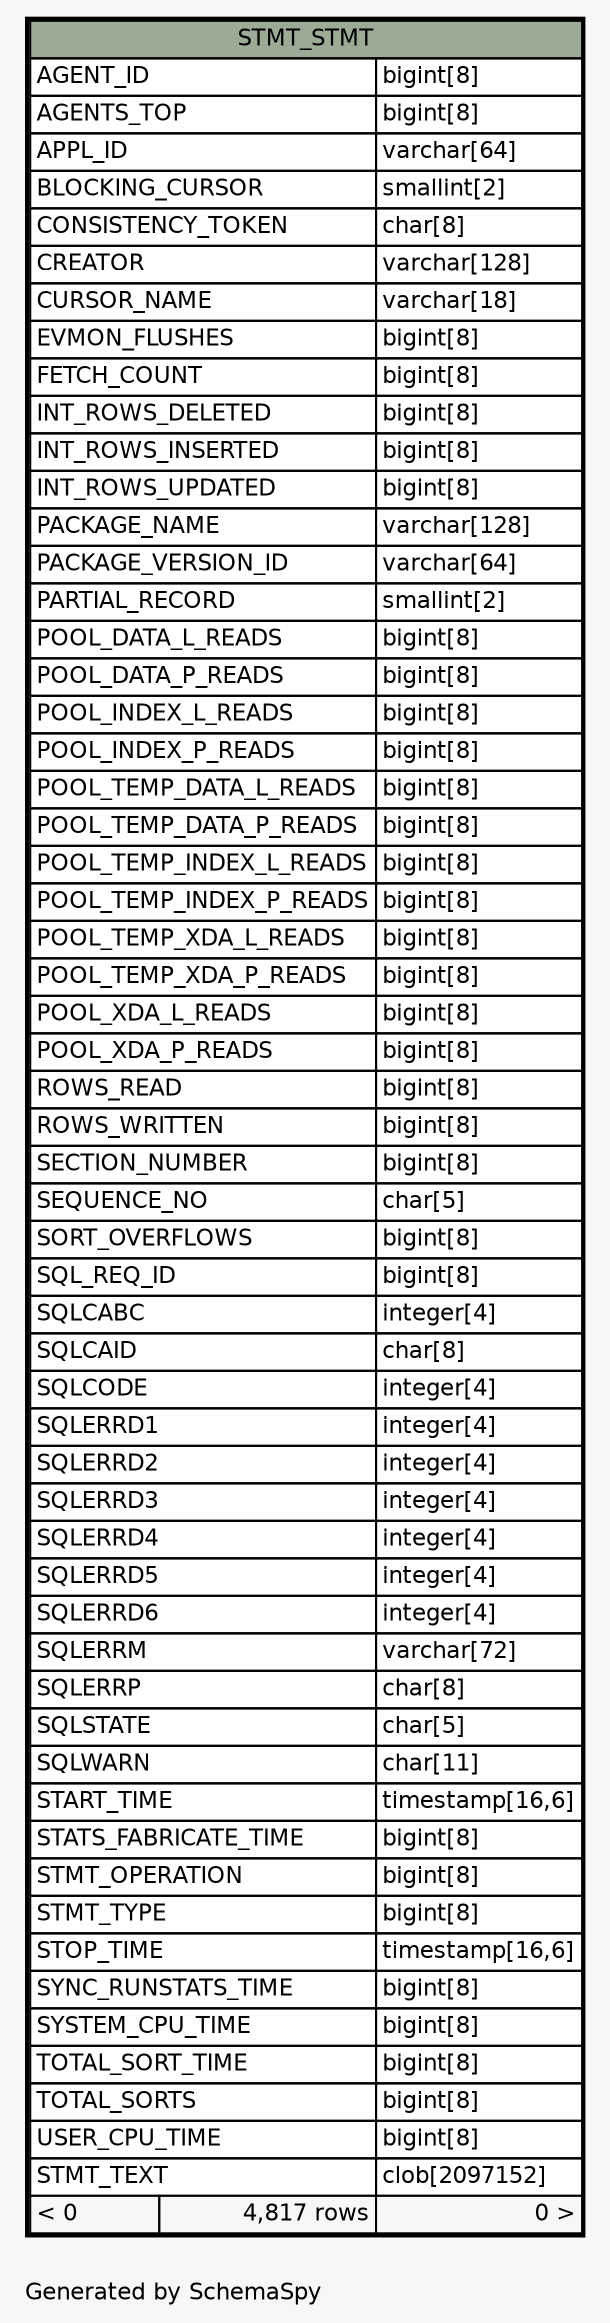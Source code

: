 // dot 2.38.0 on Windows 10 10.0
// SchemaSpy rev Unknown
digraph "oneDegreeRelationshipsDiagram" {
  graph [
    rankdir="RL"
    bgcolor="#f7f7f7"
    label="\nGenerated by SchemaSpy"
    labeljust="l"
    nodesep="0.18"
    ranksep="0.46"
    fontname="Helvetica"
    fontsize="11"
  ];
  node [
    fontname="Helvetica"
    fontsize="11"
    shape="plaintext"
  ];
  edge [
    arrowsize="0.8"
  ];
  "STMT_STMT" [
    label=<
    <TABLE BORDER="2" CELLBORDER="1" CELLSPACING="0" BGCOLOR="#ffffff">
      <TR><TD COLSPAN="3" BGCOLOR="#9bab96" ALIGN="CENTER">STMT_STMT</TD></TR>
      <TR><TD PORT="AGENT_ID" COLSPAN="2" ALIGN="LEFT">AGENT_ID</TD><TD PORT="AGENT_ID.type" ALIGN="LEFT">bigint[8]</TD></TR>
      <TR><TD PORT="AGENTS_TOP" COLSPAN="2" ALIGN="LEFT">AGENTS_TOP</TD><TD PORT="AGENTS_TOP.type" ALIGN="LEFT">bigint[8]</TD></TR>
      <TR><TD PORT="APPL_ID" COLSPAN="2" ALIGN="LEFT">APPL_ID</TD><TD PORT="APPL_ID.type" ALIGN="LEFT">varchar[64]</TD></TR>
      <TR><TD PORT="BLOCKING_CURSOR" COLSPAN="2" ALIGN="LEFT">BLOCKING_CURSOR</TD><TD PORT="BLOCKING_CURSOR.type" ALIGN="LEFT">smallint[2]</TD></TR>
      <TR><TD PORT="CONSISTENCY_TOKEN" COLSPAN="2" ALIGN="LEFT">CONSISTENCY_TOKEN</TD><TD PORT="CONSISTENCY_TOKEN.type" ALIGN="LEFT">char[8]</TD></TR>
      <TR><TD PORT="CREATOR" COLSPAN="2" ALIGN="LEFT">CREATOR</TD><TD PORT="CREATOR.type" ALIGN="LEFT">varchar[128]</TD></TR>
      <TR><TD PORT="CURSOR_NAME" COLSPAN="2" ALIGN="LEFT">CURSOR_NAME</TD><TD PORT="CURSOR_NAME.type" ALIGN="LEFT">varchar[18]</TD></TR>
      <TR><TD PORT="EVMON_FLUSHES" COLSPAN="2" ALIGN="LEFT">EVMON_FLUSHES</TD><TD PORT="EVMON_FLUSHES.type" ALIGN="LEFT">bigint[8]</TD></TR>
      <TR><TD PORT="FETCH_COUNT" COLSPAN="2" ALIGN="LEFT">FETCH_COUNT</TD><TD PORT="FETCH_COUNT.type" ALIGN="LEFT">bigint[8]</TD></TR>
      <TR><TD PORT="INT_ROWS_DELETED" COLSPAN="2" ALIGN="LEFT">INT_ROWS_DELETED</TD><TD PORT="INT_ROWS_DELETED.type" ALIGN="LEFT">bigint[8]</TD></TR>
      <TR><TD PORT="INT_ROWS_INSERTED" COLSPAN="2" ALIGN="LEFT">INT_ROWS_INSERTED</TD><TD PORT="INT_ROWS_INSERTED.type" ALIGN="LEFT">bigint[8]</TD></TR>
      <TR><TD PORT="INT_ROWS_UPDATED" COLSPAN="2" ALIGN="LEFT">INT_ROWS_UPDATED</TD><TD PORT="INT_ROWS_UPDATED.type" ALIGN="LEFT">bigint[8]</TD></TR>
      <TR><TD PORT="PACKAGE_NAME" COLSPAN="2" ALIGN="LEFT">PACKAGE_NAME</TD><TD PORT="PACKAGE_NAME.type" ALIGN="LEFT">varchar[128]</TD></TR>
      <TR><TD PORT="PACKAGE_VERSION_ID" COLSPAN="2" ALIGN="LEFT">PACKAGE_VERSION_ID</TD><TD PORT="PACKAGE_VERSION_ID.type" ALIGN="LEFT">varchar[64]</TD></TR>
      <TR><TD PORT="PARTIAL_RECORD" COLSPAN="2" ALIGN="LEFT">PARTIAL_RECORD</TD><TD PORT="PARTIAL_RECORD.type" ALIGN="LEFT">smallint[2]</TD></TR>
      <TR><TD PORT="POOL_DATA_L_READS" COLSPAN="2" ALIGN="LEFT">POOL_DATA_L_READS</TD><TD PORT="POOL_DATA_L_READS.type" ALIGN="LEFT">bigint[8]</TD></TR>
      <TR><TD PORT="POOL_DATA_P_READS" COLSPAN="2" ALIGN="LEFT">POOL_DATA_P_READS</TD><TD PORT="POOL_DATA_P_READS.type" ALIGN="LEFT">bigint[8]</TD></TR>
      <TR><TD PORT="POOL_INDEX_L_READS" COLSPAN="2" ALIGN="LEFT">POOL_INDEX_L_READS</TD><TD PORT="POOL_INDEX_L_READS.type" ALIGN="LEFT">bigint[8]</TD></TR>
      <TR><TD PORT="POOL_INDEX_P_READS" COLSPAN="2" ALIGN="LEFT">POOL_INDEX_P_READS</TD><TD PORT="POOL_INDEX_P_READS.type" ALIGN="LEFT">bigint[8]</TD></TR>
      <TR><TD PORT="POOL_TEMP_DATA_L_READS" COLSPAN="2" ALIGN="LEFT">POOL_TEMP_DATA_L_READS</TD><TD PORT="POOL_TEMP_DATA_L_READS.type" ALIGN="LEFT">bigint[8]</TD></TR>
      <TR><TD PORT="POOL_TEMP_DATA_P_READS" COLSPAN="2" ALIGN="LEFT">POOL_TEMP_DATA_P_READS</TD><TD PORT="POOL_TEMP_DATA_P_READS.type" ALIGN="LEFT">bigint[8]</TD></TR>
      <TR><TD PORT="POOL_TEMP_INDEX_L_READS" COLSPAN="2" ALIGN="LEFT">POOL_TEMP_INDEX_L_READS</TD><TD PORT="POOL_TEMP_INDEX_L_READS.type" ALIGN="LEFT">bigint[8]</TD></TR>
      <TR><TD PORT="POOL_TEMP_INDEX_P_READS" COLSPAN="2" ALIGN="LEFT">POOL_TEMP_INDEX_P_READS</TD><TD PORT="POOL_TEMP_INDEX_P_READS.type" ALIGN="LEFT">bigint[8]</TD></TR>
      <TR><TD PORT="POOL_TEMP_XDA_L_READS" COLSPAN="2" ALIGN="LEFT">POOL_TEMP_XDA_L_READS</TD><TD PORT="POOL_TEMP_XDA_L_READS.type" ALIGN="LEFT">bigint[8]</TD></TR>
      <TR><TD PORT="POOL_TEMP_XDA_P_READS" COLSPAN="2" ALIGN="LEFT">POOL_TEMP_XDA_P_READS</TD><TD PORT="POOL_TEMP_XDA_P_READS.type" ALIGN="LEFT">bigint[8]</TD></TR>
      <TR><TD PORT="POOL_XDA_L_READS" COLSPAN="2" ALIGN="LEFT">POOL_XDA_L_READS</TD><TD PORT="POOL_XDA_L_READS.type" ALIGN="LEFT">bigint[8]</TD></TR>
      <TR><TD PORT="POOL_XDA_P_READS" COLSPAN="2" ALIGN="LEFT">POOL_XDA_P_READS</TD><TD PORT="POOL_XDA_P_READS.type" ALIGN="LEFT">bigint[8]</TD></TR>
      <TR><TD PORT="ROWS_READ" COLSPAN="2" ALIGN="LEFT">ROWS_READ</TD><TD PORT="ROWS_READ.type" ALIGN="LEFT">bigint[8]</TD></TR>
      <TR><TD PORT="ROWS_WRITTEN" COLSPAN="2" ALIGN="LEFT">ROWS_WRITTEN</TD><TD PORT="ROWS_WRITTEN.type" ALIGN="LEFT">bigint[8]</TD></TR>
      <TR><TD PORT="SECTION_NUMBER" COLSPAN="2" ALIGN="LEFT">SECTION_NUMBER</TD><TD PORT="SECTION_NUMBER.type" ALIGN="LEFT">bigint[8]</TD></TR>
      <TR><TD PORT="SEQUENCE_NO" COLSPAN="2" ALIGN="LEFT">SEQUENCE_NO</TD><TD PORT="SEQUENCE_NO.type" ALIGN="LEFT">char[5]</TD></TR>
      <TR><TD PORT="SORT_OVERFLOWS" COLSPAN="2" ALIGN="LEFT">SORT_OVERFLOWS</TD><TD PORT="SORT_OVERFLOWS.type" ALIGN="LEFT">bigint[8]</TD></TR>
      <TR><TD PORT="SQL_REQ_ID" COLSPAN="2" ALIGN="LEFT">SQL_REQ_ID</TD><TD PORT="SQL_REQ_ID.type" ALIGN="LEFT">bigint[8]</TD></TR>
      <TR><TD PORT="SQLCABC" COLSPAN="2" ALIGN="LEFT">SQLCABC</TD><TD PORT="SQLCABC.type" ALIGN="LEFT">integer[4]</TD></TR>
      <TR><TD PORT="SQLCAID" COLSPAN="2" ALIGN="LEFT">SQLCAID</TD><TD PORT="SQLCAID.type" ALIGN="LEFT">char[8]</TD></TR>
      <TR><TD PORT="SQLCODE" COLSPAN="2" ALIGN="LEFT">SQLCODE</TD><TD PORT="SQLCODE.type" ALIGN="LEFT">integer[4]</TD></TR>
      <TR><TD PORT="SQLERRD1" COLSPAN="2" ALIGN="LEFT">SQLERRD1</TD><TD PORT="SQLERRD1.type" ALIGN="LEFT">integer[4]</TD></TR>
      <TR><TD PORT="SQLERRD2" COLSPAN="2" ALIGN="LEFT">SQLERRD2</TD><TD PORT="SQLERRD2.type" ALIGN="LEFT">integer[4]</TD></TR>
      <TR><TD PORT="SQLERRD3" COLSPAN="2" ALIGN="LEFT">SQLERRD3</TD><TD PORT="SQLERRD3.type" ALIGN="LEFT">integer[4]</TD></TR>
      <TR><TD PORT="SQLERRD4" COLSPAN="2" ALIGN="LEFT">SQLERRD4</TD><TD PORT="SQLERRD4.type" ALIGN="LEFT">integer[4]</TD></TR>
      <TR><TD PORT="SQLERRD5" COLSPAN="2" ALIGN="LEFT">SQLERRD5</TD><TD PORT="SQLERRD5.type" ALIGN="LEFT">integer[4]</TD></TR>
      <TR><TD PORT="SQLERRD6" COLSPAN="2" ALIGN="LEFT">SQLERRD6</TD><TD PORT="SQLERRD6.type" ALIGN="LEFT">integer[4]</TD></TR>
      <TR><TD PORT="SQLERRM" COLSPAN="2" ALIGN="LEFT">SQLERRM</TD><TD PORT="SQLERRM.type" ALIGN="LEFT">varchar[72]</TD></TR>
      <TR><TD PORT="SQLERRP" COLSPAN="2" ALIGN="LEFT">SQLERRP</TD><TD PORT="SQLERRP.type" ALIGN="LEFT">char[8]</TD></TR>
      <TR><TD PORT="SQLSTATE" COLSPAN="2" ALIGN="LEFT">SQLSTATE</TD><TD PORT="SQLSTATE.type" ALIGN="LEFT">char[5]</TD></TR>
      <TR><TD PORT="SQLWARN" COLSPAN="2" ALIGN="LEFT">SQLWARN</TD><TD PORT="SQLWARN.type" ALIGN="LEFT">char[11]</TD></TR>
      <TR><TD PORT="START_TIME" COLSPAN="2" ALIGN="LEFT">START_TIME</TD><TD PORT="START_TIME.type" ALIGN="LEFT">timestamp[16,6]</TD></TR>
      <TR><TD PORT="STATS_FABRICATE_TIME" COLSPAN="2" ALIGN="LEFT">STATS_FABRICATE_TIME</TD><TD PORT="STATS_FABRICATE_TIME.type" ALIGN="LEFT">bigint[8]</TD></TR>
      <TR><TD PORT="STMT_OPERATION" COLSPAN="2" ALIGN="LEFT">STMT_OPERATION</TD><TD PORT="STMT_OPERATION.type" ALIGN="LEFT">bigint[8]</TD></TR>
      <TR><TD PORT="STMT_TYPE" COLSPAN="2" ALIGN="LEFT">STMT_TYPE</TD><TD PORT="STMT_TYPE.type" ALIGN="LEFT">bigint[8]</TD></TR>
      <TR><TD PORT="STOP_TIME" COLSPAN="2" ALIGN="LEFT">STOP_TIME</TD><TD PORT="STOP_TIME.type" ALIGN="LEFT">timestamp[16,6]</TD></TR>
      <TR><TD PORT="SYNC_RUNSTATS_TIME" COLSPAN="2" ALIGN="LEFT">SYNC_RUNSTATS_TIME</TD><TD PORT="SYNC_RUNSTATS_TIME.type" ALIGN="LEFT">bigint[8]</TD></TR>
      <TR><TD PORT="SYSTEM_CPU_TIME" COLSPAN="2" ALIGN="LEFT">SYSTEM_CPU_TIME</TD><TD PORT="SYSTEM_CPU_TIME.type" ALIGN="LEFT">bigint[8]</TD></TR>
      <TR><TD PORT="TOTAL_SORT_TIME" COLSPAN="2" ALIGN="LEFT">TOTAL_SORT_TIME</TD><TD PORT="TOTAL_SORT_TIME.type" ALIGN="LEFT">bigint[8]</TD></TR>
      <TR><TD PORT="TOTAL_SORTS" COLSPAN="2" ALIGN="LEFT">TOTAL_SORTS</TD><TD PORT="TOTAL_SORTS.type" ALIGN="LEFT">bigint[8]</TD></TR>
      <TR><TD PORT="USER_CPU_TIME" COLSPAN="2" ALIGN="LEFT">USER_CPU_TIME</TD><TD PORT="USER_CPU_TIME.type" ALIGN="LEFT">bigint[8]</TD></TR>
      <TR><TD PORT="STMT_TEXT" COLSPAN="2" ALIGN="LEFT">STMT_TEXT</TD><TD PORT="STMT_TEXT.type" ALIGN="LEFT">clob[2097152]</TD></TR>
      <TR><TD ALIGN="LEFT" BGCOLOR="#f7f7f7">&lt; 0</TD><TD ALIGN="RIGHT" BGCOLOR="#f7f7f7">4,817 rows</TD><TD ALIGN="RIGHT" BGCOLOR="#f7f7f7">0 &gt;</TD></TR>
    </TABLE>>
    URL="STMT_STMT.html"
    tooltip="STMT_STMT"
  ];
}
